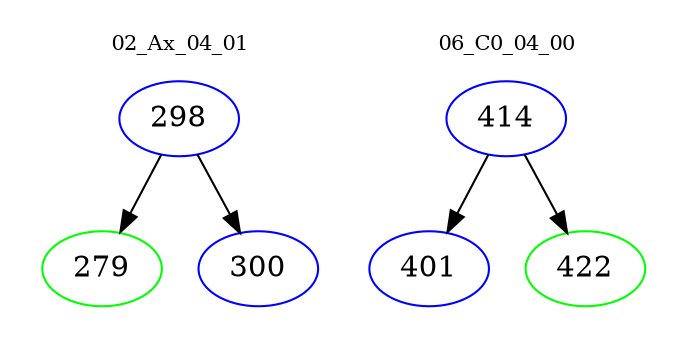digraph{
subgraph cluster_0 {
color = white
label = "02_Ax_04_01";
fontsize=10;
T0_298 [label="298", color="blue"]
T0_298 -> T0_279 [color="black"]
T0_279 [label="279", color="green"]
T0_298 -> T0_300 [color="black"]
T0_300 [label="300", color="blue"]
}
subgraph cluster_1 {
color = white
label = "06_C0_04_00";
fontsize=10;
T1_414 [label="414", color="blue"]
T1_414 -> T1_401 [color="black"]
T1_401 [label="401", color="blue"]
T1_414 -> T1_422 [color="black"]
T1_422 [label="422", color="green"]
}
}
